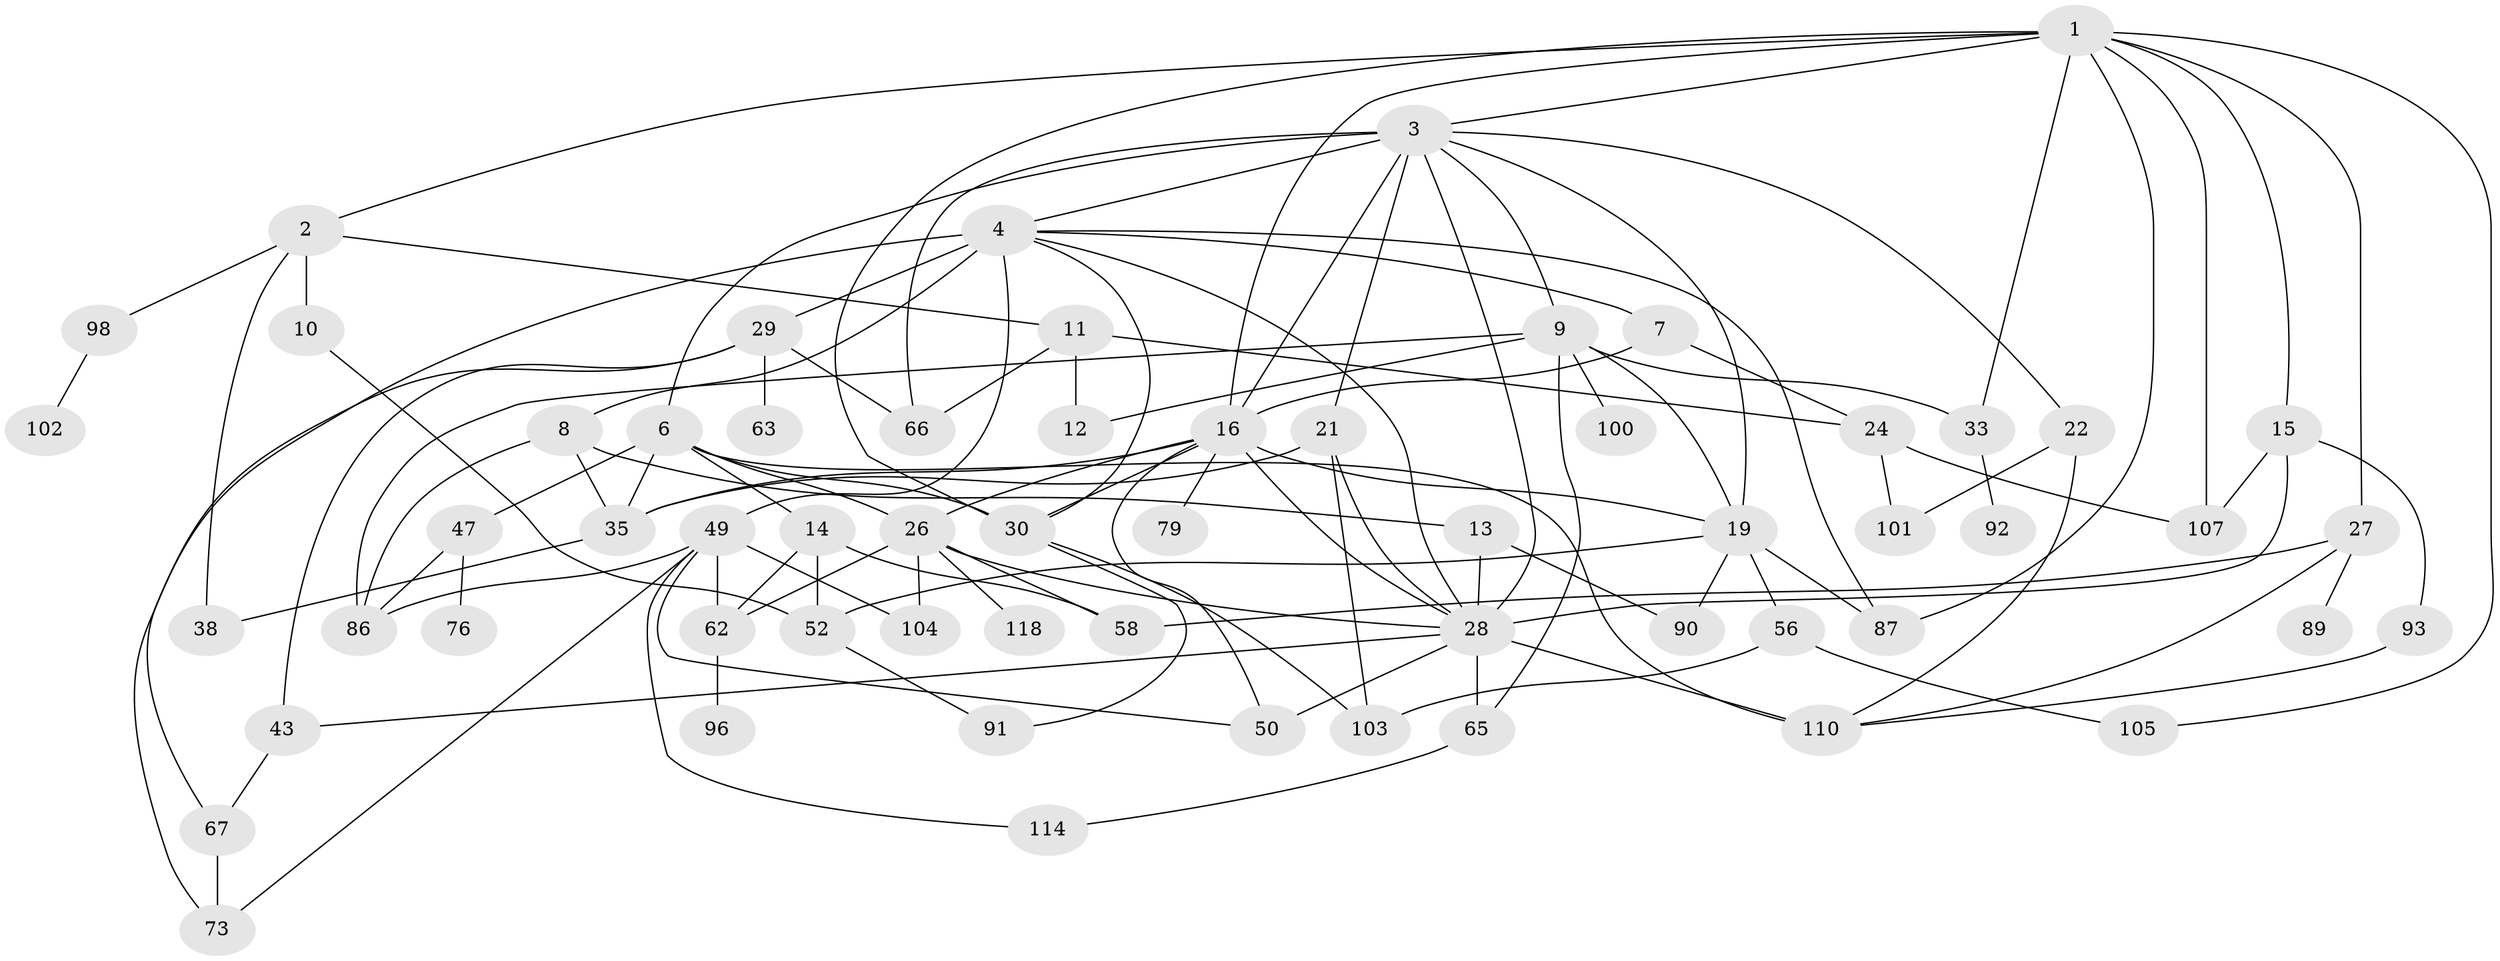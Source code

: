 // original degree distribution, {7: 0.03278688524590164, 4: 0.12295081967213115, 10: 0.00819672131147541, 5: 0.07377049180327869, 3: 0.29508196721311475, 6: 0.03278688524590164, 2: 0.26229508196721313, 1: 0.1721311475409836}
// Generated by graph-tools (version 1.1) at 2025/13/03/09/25 04:13:31]
// undirected, 61 vertices, 115 edges
graph export_dot {
graph [start="1"]
  node [color=gray90,style=filled];
  1 [super="+17"];
  2 [super="+5"];
  3;
  4 [super="+36+25"];
  6 [super="+83"];
  7;
  8 [super="+82+44"];
  9;
  10;
  11 [super="+88+23"];
  12;
  13 [super="+18"];
  14 [super="+45+34"];
  15 [super="+74+53"];
  16 [super="+20+46"];
  19 [super="+41+75+48"];
  21;
  22;
  24 [super="+54"];
  26 [super="+71+51"];
  27 [super="+106"];
  28 [super="+39+31+42"];
  29 [super="+57"];
  30 [super="+59"];
  33;
  35 [super="+64"];
  38 [super="+113"];
  43;
  47;
  49 [super="+69"];
  50 [super="+122+97"];
  52;
  56 [super="+72"];
  58;
  62 [super="+108"];
  63 [super="+117"];
  65;
  66 [super="+84"];
  67;
  73;
  76;
  79;
  86 [super="+112+95"];
  87;
  89;
  90;
  91;
  92;
  93 [super="+111"];
  96;
  98;
  100;
  101;
  102;
  103;
  104;
  105;
  107 [super="+121"];
  110;
  114;
  118;
  1 -- 2;
  1 -- 3;
  1 -- 15;
  1 -- 87;
  1 -- 107;
  1 -- 105;
  1 -- 16;
  1 -- 33;
  1 -- 27;
  1 -- 30;
  2 -- 10;
  2 -- 98;
  2 -- 11;
  2 -- 38;
  3 -- 4;
  3 -- 6;
  3 -- 9;
  3 -- 19;
  3 -- 21;
  3 -- 22;
  3 -- 66;
  3 -- 16;
  3 -- 28;
  4 -- 7;
  4 -- 8 [weight=2];
  4 -- 29 [weight=2];
  4 -- 49;
  4 -- 67;
  4 -- 87;
  4 -- 28;
  4 -- 30;
  6 -- 14;
  6 -- 26;
  6 -- 47;
  6 -- 110;
  6 -- 30;
  6 -- 35;
  7 -- 16;
  7 -- 24;
  8 -- 13;
  8 -- 86;
  8 -- 35;
  9 -- 12;
  9 -- 100;
  9 -- 65;
  9 -- 33;
  9 -- 86;
  9 -- 19;
  10 -- 52;
  11 -- 24;
  11 -- 66;
  11 -- 12;
  13 -- 28 [weight=2];
  13 -- 90;
  14 -- 58;
  14 -- 62;
  14 -- 52;
  15 -- 107;
  15 -- 93;
  15 -- 28;
  16 -- 50;
  16 -- 19;
  16 -- 35;
  16 -- 26;
  16 -- 79;
  16 -- 28;
  16 -- 30;
  19 -- 52;
  19 -- 56;
  19 -- 87;
  19 -- 90;
  21 -- 35;
  21 -- 103;
  21 -- 28;
  22 -- 101;
  22 -- 110;
  24 -- 107;
  24 -- 101;
  26 -- 62;
  26 -- 118;
  26 -- 104;
  26 -- 58;
  26 -- 28;
  27 -- 89;
  27 -- 58;
  27 -- 110;
  28 -- 65;
  28 -- 43;
  28 -- 110 [weight=2];
  28 -- 50;
  29 -- 73;
  29 -- 66;
  29 -- 43;
  29 -- 63;
  30 -- 91;
  30 -- 103;
  33 -- 92;
  35 -- 38;
  43 -- 67;
  47 -- 76;
  47 -- 86;
  49 -- 50;
  49 -- 114;
  49 -- 86;
  49 -- 104;
  49 -- 73;
  49 -- 62;
  52 -- 91;
  56 -- 105;
  56 -- 103;
  62 -- 96;
  65 -- 114;
  67 -- 73;
  93 -- 110;
  98 -- 102;
}
